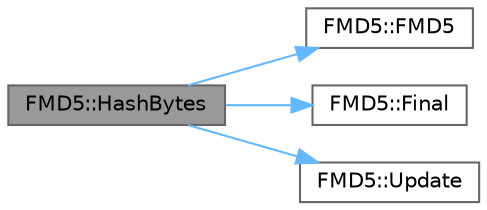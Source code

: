 digraph "FMD5::HashBytes"
{
 // INTERACTIVE_SVG=YES
 // LATEX_PDF_SIZE
  bgcolor="transparent";
  edge [fontname=Helvetica,fontsize=10,labelfontname=Helvetica,labelfontsize=10];
  node [fontname=Helvetica,fontsize=10,shape=box,height=0.2,width=0.4];
  rankdir="LR";
  Node1 [id="Node000001",label="FMD5::HashBytes",height=0.2,width=0.4,color="gray40", fillcolor="grey60", style="filled", fontcolor="black",tooltip="Helper to perform the very common case of hashing an in-memory array of bytes into a hex representati..."];
  Node1 -> Node2 [id="edge1_Node000001_Node000002",color="steelblue1",style="solid",tooltip=" "];
  Node2 [id="Node000002",label="FMD5::FMD5",height=0.2,width=0.4,color="grey40", fillcolor="white", style="filled",URL="$de/dcb/classFMD5.html#a74cf26b484e8ade9617d8135c24a1061",tooltip=" "];
  Node1 -> Node3 [id="edge2_Node000001_Node000003",color="steelblue1",style="solid",tooltip=" "];
  Node3 [id="Node000003",label="FMD5::Final",height=0.2,width=0.4,color="grey40", fillcolor="white", style="filled",URL="$de/dcb/classFMD5.html#aaeb9f6a83eb8266ec1af72c56be5d161",tooltip="MD5 finalization."];
  Node1 -> Node4 [id="edge3_Node000001_Node000004",color="steelblue1",style="solid",tooltip=" "];
  Node4 [id="Node000004",label="FMD5::Update",height=0.2,width=0.4,color="grey40", fillcolor="white", style="filled",URL="$de/dcb/classFMD5.html#afc819aefad47ed2decb4899abda68a4b",tooltip="MD5 block update operation."];
}
